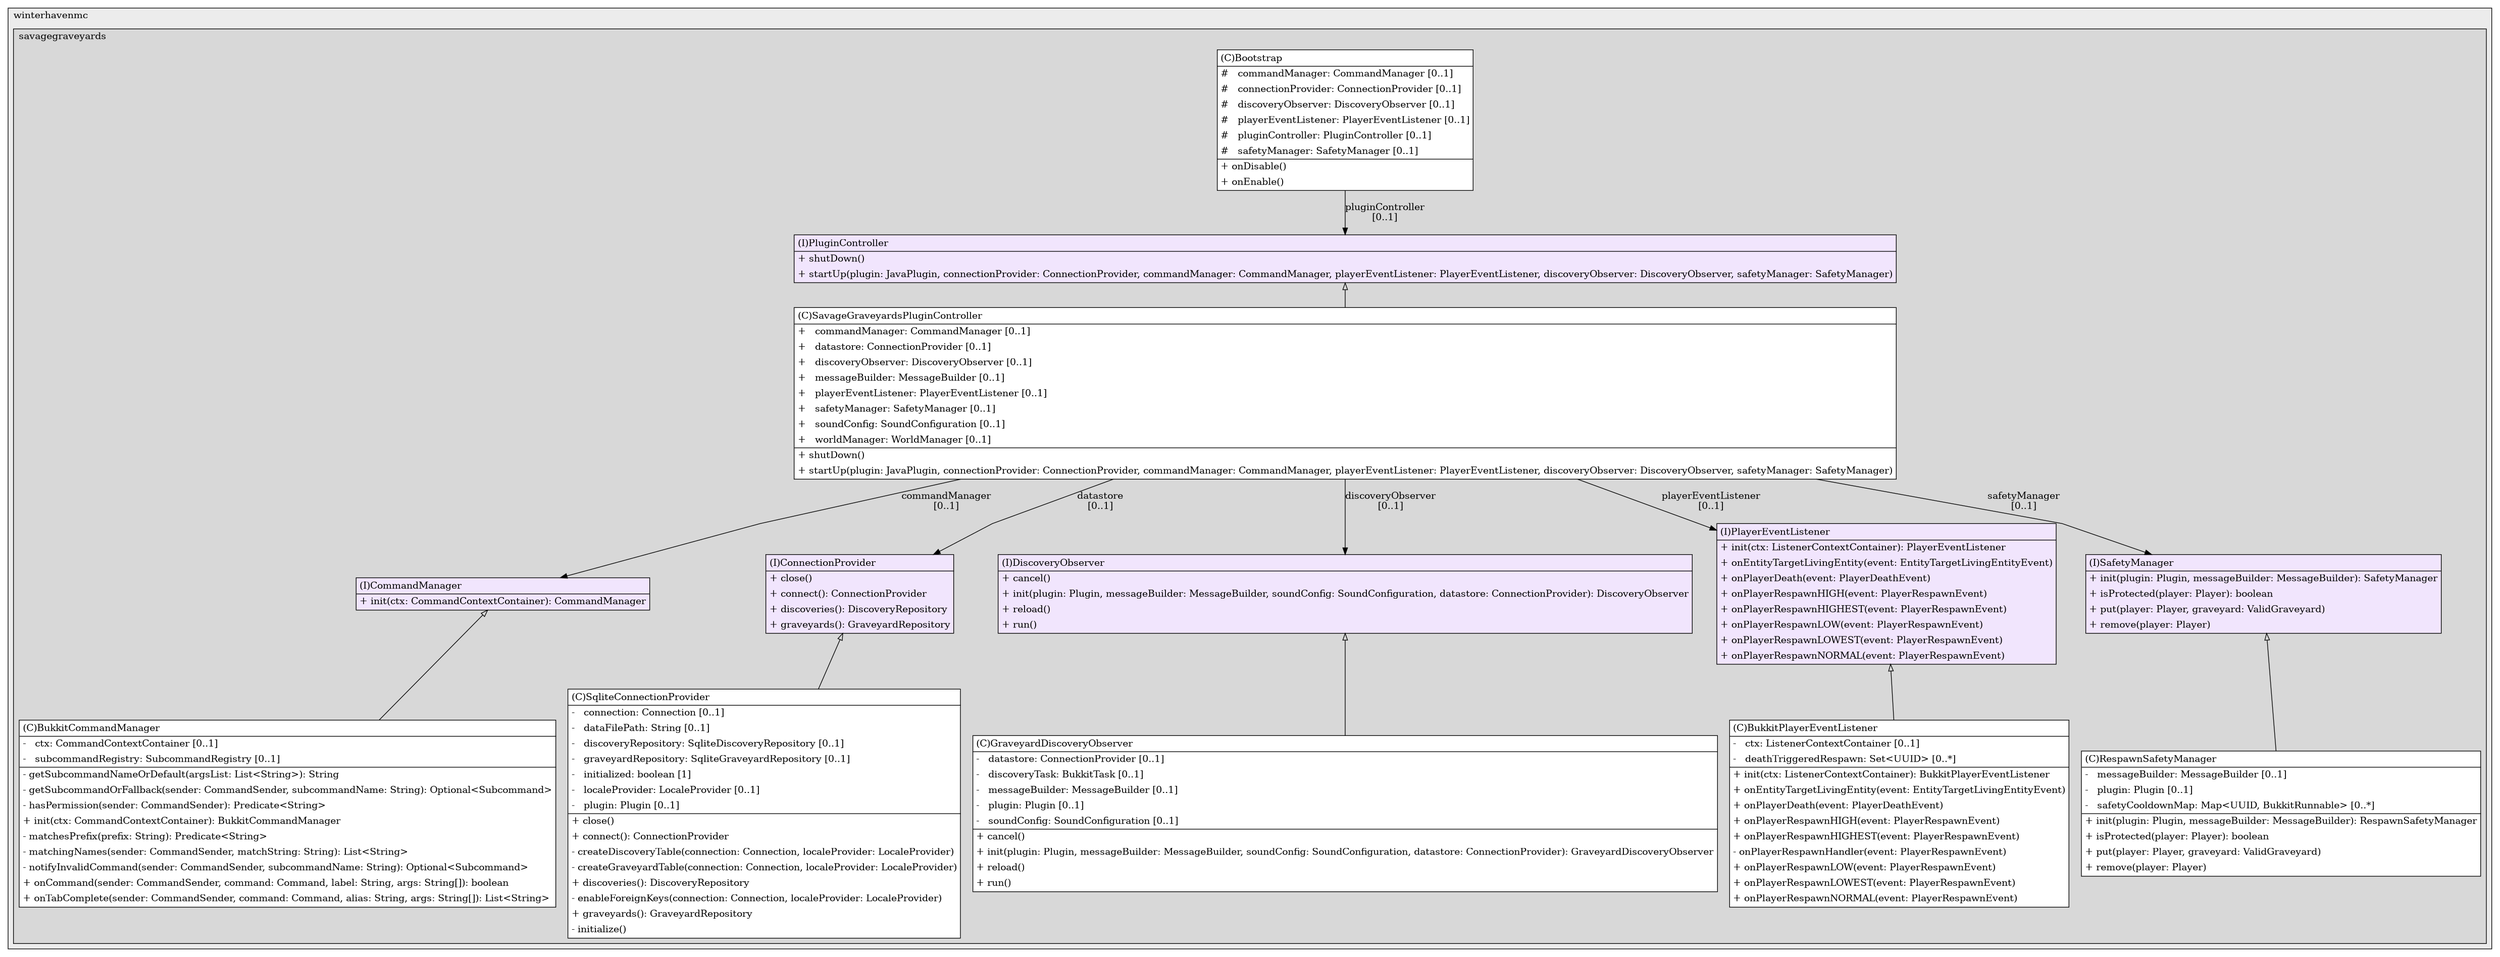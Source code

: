 @startuml

/' diagram meta data start
config=StructureConfiguration;
{
  "projectClassification": {
    "searchMode": "OpenProject", // OpenProject, AllProjects
    "includedProjects": "",
    "pathEndKeywords": "*.impl",
    "isClientPath": "",
    "isClientName": "",
    "isTestPath": "",
    "isTestName": "",
    "isMappingPath": "",
    "isMappingName": "",
    "isDataAccessPath": "",
    "isDataAccessName": "",
    "isDataStructurePath": "",
    "isDataStructureName": "",
    "isInterfaceStructuresPath": "",
    "isInterfaceStructuresName": "",
    "isEntryPointPath": "",
    "isEntryPointName": "",
    "treatFinalFieldsAsMandatory": false
  },
  "graphRestriction": {
    "classPackageExcludeFilter": "",
    "classPackageIncludeFilter": "",
    "classNameExcludeFilter": "",
    "classNameIncludeFilter": "",
    "methodNameExcludeFilter": "",
    "methodNameIncludeFilter": "",
    "removeByInheritance": "", // inheritance/annotation based filtering is done in a second step
    "removeByAnnotation": "",
    "removeByClassPackage": "", // cleanup the graph after inheritance/annotation based filtering is done
    "removeByClassName": "",
    "cutMappings": false,
    "cutEnum": true,
    "cutTests": true,
    "cutClient": true,
    "cutDataAccess": true,
    "cutInterfaceStructures": true,
    "cutDataStructures": true,
    "cutGetterAndSetter": true,
    "cutConstructors": true
  },
  "graphTraversal": {
    "forwardDepth": 4,
    "backwardDepth": 3,
    "classPackageExcludeFilter": "",
    "classPackageIncludeFilter": "",
    "classNameExcludeFilter": "",
    "classNameIncludeFilter": "",
    "methodNameExcludeFilter": "",
    "methodNameIncludeFilter": "",
    "hideMappings": false,
    "hideDataStructures": false,
    "hidePrivateMethods": true,
    "hideInterfaceCalls": false, // indirection: implementation -> interface (is hidden) -> implementation
    "onlyShowApplicationEntryPoints": false, // root node is included
    "useMethodCallsForStructureDiagram": "ForwardOnly" // ForwardOnly, BothDirections, No
  },
  "details": {
    "aggregation": "GroupByClass", // ByClass, GroupByClass, None
    "showClassGenericTypes": true,
    "showMethods": true,
    "showMethodParameterNames": true,
    "showMethodParameterTypes": true,
    "showMethodReturnType": true,
    "showPackageLevels": 2,
    "showDetailedClassStructure": true
  },
  "rootClass": "com.winterhavenmc.savagegraveyards.core.SavageGraveyardsPluginController",
  "extensionCallbackMethod": "" // qualified.class.name#methodName - signature: public static String method(String)
}
diagram meta data end '/



digraph g {
    rankdir="TB"
    splines=polyline
    

'nodes 
subgraph cluster_1655488073 { 
   	label=winterhavenmc
	labeljust=l
	fillcolor="#ececec"
	style=filled
   
   subgraph cluster_718573502 { 
   	label=savagegraveyards
	labeljust=l
	fillcolor="#d8d8d8"
	style=filled
   
   Bootstrap520637518[
	label=<<TABLE BORDER="1" CELLBORDER="0" CELLPADDING="4" CELLSPACING="0">
<TR><TD ALIGN="LEFT" >(C)Bootstrap</TD></TR>
<HR/>
<TR><TD ALIGN="LEFT" >#   commandManager: CommandManager [0..1]</TD></TR>
<TR><TD ALIGN="LEFT" >#   connectionProvider: ConnectionProvider [0..1]</TD></TR>
<TR><TD ALIGN="LEFT" >#   discoveryObserver: DiscoveryObserver [0..1]</TD></TR>
<TR><TD ALIGN="LEFT" >#   playerEventListener: PlayerEventListener [0..1]</TD></TR>
<TR><TD ALIGN="LEFT" >#   pluginController: PluginController [0..1]</TD></TR>
<TR><TD ALIGN="LEFT" >#   safetyManager: SafetyManager [0..1]</TD></TR>
<HR/>
<TR><TD ALIGN="LEFT" >+ onDisable()</TD></TR>
<TR><TD ALIGN="LEFT" >+ onEnable()</TD></TR>
</TABLE>>
	style=filled
	margin=0
	shape=plaintext
	fillcolor="#FFFFFF"
];

BukkitCommandManager578027687[
	label=<<TABLE BORDER="1" CELLBORDER="0" CELLPADDING="4" CELLSPACING="0">
<TR><TD ALIGN="LEFT" >(C)BukkitCommandManager</TD></TR>
<HR/>
<TR><TD ALIGN="LEFT" >-   ctx: CommandContextContainer [0..1]</TD></TR>
<TR><TD ALIGN="LEFT" >-   subcommandRegistry: SubcommandRegistry [0..1]</TD></TR>
<HR/>
<TR><TD ALIGN="LEFT" >- getSubcommandNameOrDefault(argsList: List&lt;String&gt;): String</TD></TR>
<TR><TD ALIGN="LEFT" >- getSubcommandOrFallback(sender: CommandSender, subcommandName: String): Optional&lt;Subcommand&gt;</TD></TR>
<TR><TD ALIGN="LEFT" >- hasPermission(sender: CommandSender): Predicate&lt;String&gt;</TD></TR>
<TR><TD ALIGN="LEFT" >+ init(ctx: CommandContextContainer): BukkitCommandManager</TD></TR>
<TR><TD ALIGN="LEFT" >- matchesPrefix(prefix: String): Predicate&lt;String&gt;</TD></TR>
<TR><TD ALIGN="LEFT" >- matchingNames(sender: CommandSender, matchString: String): List&lt;String&gt;</TD></TR>
<TR><TD ALIGN="LEFT" >- notifyInvalidCommand(sender: CommandSender, subcommandName: String): Optional&lt;Subcommand&gt;</TD></TR>
<TR><TD ALIGN="LEFT" >+ onCommand(sender: CommandSender, command: Command, label: String, args: String[]): boolean</TD></TR>
<TR><TD ALIGN="LEFT" >+ onTabComplete(sender: CommandSender, command: Command, alias: String, args: String[]): List&lt;String&gt;</TD></TR>
</TABLE>>
	style=filled
	margin=0
	shape=plaintext
	fillcolor="#FFFFFF"
];

BukkitPlayerEventListener395421368[
	label=<<TABLE BORDER="1" CELLBORDER="0" CELLPADDING="4" CELLSPACING="0">
<TR><TD ALIGN="LEFT" >(C)BukkitPlayerEventListener</TD></TR>
<HR/>
<TR><TD ALIGN="LEFT" >-   ctx: ListenerContextContainer [0..1]</TD></TR>
<TR><TD ALIGN="LEFT" >-   deathTriggeredRespawn: Set&lt;UUID&gt; [0..*]</TD></TR>
<HR/>
<TR><TD ALIGN="LEFT" >+ init(ctx: ListenerContextContainer): BukkitPlayerEventListener</TD></TR>
<TR><TD ALIGN="LEFT" >+ onEntityTargetLivingEntity(event: EntityTargetLivingEntityEvent)</TD></TR>
<TR><TD ALIGN="LEFT" >+ onPlayerDeath(event: PlayerDeathEvent)</TD></TR>
<TR><TD ALIGN="LEFT" >+ onPlayerRespawnHIGH(event: PlayerRespawnEvent)</TD></TR>
<TR><TD ALIGN="LEFT" >+ onPlayerRespawnHIGHEST(event: PlayerRespawnEvent)</TD></TR>
<TR><TD ALIGN="LEFT" >- onPlayerRespawnHandler(event: PlayerRespawnEvent)</TD></TR>
<TR><TD ALIGN="LEFT" >+ onPlayerRespawnLOW(event: PlayerRespawnEvent)</TD></TR>
<TR><TD ALIGN="LEFT" >+ onPlayerRespawnLOWEST(event: PlayerRespawnEvent)</TD></TR>
<TR><TD ALIGN="LEFT" >+ onPlayerRespawnNORMAL(event: PlayerRespawnEvent)</TD></TR>
</TABLE>>
	style=filled
	margin=0
	shape=plaintext
	fillcolor="#FFFFFF"
];

CommandManager1969417996[
	label=<<TABLE BORDER="1" CELLBORDER="0" CELLPADDING="4" CELLSPACING="0">
<TR><TD ALIGN="LEFT" >(I)CommandManager</TD></TR>
<HR/>
<TR><TD ALIGN="LEFT" >+ init(ctx: CommandContextContainer): CommandManager</TD></TR>
</TABLE>>
	style=filled
	margin=0
	shape=plaintext
	fillcolor="#F1E5FD"
];

ConnectionProvider231410315[
	label=<<TABLE BORDER="1" CELLBORDER="0" CELLPADDING="4" CELLSPACING="0">
<TR><TD ALIGN="LEFT" >(I)ConnectionProvider</TD></TR>
<HR/>
<TR><TD ALIGN="LEFT" >+ close()</TD></TR>
<TR><TD ALIGN="LEFT" >+ connect(): ConnectionProvider</TD></TR>
<TR><TD ALIGN="LEFT" >+ discoveries(): DiscoveryRepository</TD></TR>
<TR><TD ALIGN="LEFT" >+ graveyards(): GraveyardRepository</TD></TR>
</TABLE>>
	style=filled
	margin=0
	shape=plaintext
	fillcolor="#F1E5FD"
];

DiscoveryObserver776919744[
	label=<<TABLE BORDER="1" CELLBORDER="0" CELLPADDING="4" CELLSPACING="0">
<TR><TD ALIGN="LEFT" >(I)DiscoveryObserver</TD></TR>
<HR/>
<TR><TD ALIGN="LEFT" >+ cancel()</TD></TR>
<TR><TD ALIGN="LEFT" >+ init(plugin: Plugin, messageBuilder: MessageBuilder, soundConfig: SoundConfiguration, datastore: ConnectionProvider): DiscoveryObserver</TD></TR>
<TR><TD ALIGN="LEFT" >+ reload()</TD></TR>
<TR><TD ALIGN="LEFT" >+ run()</TD></TR>
</TABLE>>
	style=filled
	margin=0
	shape=plaintext
	fillcolor="#F1E5FD"
];

GraveyardDiscoveryObserver776919744[
	label=<<TABLE BORDER="1" CELLBORDER="0" CELLPADDING="4" CELLSPACING="0">
<TR><TD ALIGN="LEFT" >(C)GraveyardDiscoveryObserver</TD></TR>
<HR/>
<TR><TD ALIGN="LEFT" >-   datastore: ConnectionProvider [0..1]</TD></TR>
<TR><TD ALIGN="LEFT" >-   discoveryTask: BukkitTask [0..1]</TD></TR>
<TR><TD ALIGN="LEFT" >-   messageBuilder: MessageBuilder [0..1]</TD></TR>
<TR><TD ALIGN="LEFT" >-   plugin: Plugin [0..1]</TD></TR>
<TR><TD ALIGN="LEFT" >-   soundConfig: SoundConfiguration [0..1]</TD></TR>
<HR/>
<TR><TD ALIGN="LEFT" >+ cancel()</TD></TR>
<TR><TD ALIGN="LEFT" >+ init(plugin: Plugin, messageBuilder: MessageBuilder, soundConfig: SoundConfiguration, datastore: ConnectionProvider): GraveyardDiscoveryObserver</TD></TR>
<TR><TD ALIGN="LEFT" >+ reload()</TD></TR>
<TR><TD ALIGN="LEFT" >+ run()</TD></TR>
</TABLE>>
	style=filled
	margin=0
	shape=plaintext
	fillcolor="#FFFFFF"
];

PlayerEventListener642410157[
	label=<<TABLE BORDER="1" CELLBORDER="0" CELLPADDING="4" CELLSPACING="0">
<TR><TD ALIGN="LEFT" >(I)PlayerEventListener</TD></TR>
<HR/>
<TR><TD ALIGN="LEFT" >+ init(ctx: ListenerContextContainer): PlayerEventListener</TD></TR>
<TR><TD ALIGN="LEFT" >+ onEntityTargetLivingEntity(event: EntityTargetLivingEntityEvent)</TD></TR>
<TR><TD ALIGN="LEFT" >+ onPlayerDeath(event: PlayerDeathEvent)</TD></TR>
<TR><TD ALIGN="LEFT" >+ onPlayerRespawnHIGH(event: PlayerRespawnEvent)</TD></TR>
<TR><TD ALIGN="LEFT" >+ onPlayerRespawnHIGHEST(event: PlayerRespawnEvent)</TD></TR>
<TR><TD ALIGN="LEFT" >+ onPlayerRespawnLOW(event: PlayerRespawnEvent)</TD></TR>
<TR><TD ALIGN="LEFT" >+ onPlayerRespawnLOWEST(event: PlayerRespawnEvent)</TD></TR>
<TR><TD ALIGN="LEFT" >+ onPlayerRespawnNORMAL(event: PlayerRespawnEvent)</TD></TR>
</TABLE>>
	style=filled
	margin=0
	shape=plaintext
	fillcolor="#F1E5FD"
];

PluginController1876166622[
	label=<<TABLE BORDER="1" CELLBORDER="0" CELLPADDING="4" CELLSPACING="0">
<TR><TD ALIGN="LEFT" >(I)PluginController</TD></TR>
<HR/>
<TR><TD ALIGN="LEFT" >+ shutDown()</TD></TR>
<TR><TD ALIGN="LEFT" >+ startUp(plugin: JavaPlugin, connectionProvider: ConnectionProvider, commandManager: CommandManager, playerEventListener: PlayerEventListener, discoveryObserver: DiscoveryObserver, safetyManager: SafetyManager)</TD></TR>
</TABLE>>
	style=filled
	margin=0
	shape=plaintext
	fillcolor="#F1E5FD"
];

RespawnSafetyManager1159211330[
	label=<<TABLE BORDER="1" CELLBORDER="0" CELLPADDING="4" CELLSPACING="0">
<TR><TD ALIGN="LEFT" >(C)RespawnSafetyManager</TD></TR>
<HR/>
<TR><TD ALIGN="LEFT" >-   messageBuilder: MessageBuilder [0..1]</TD></TR>
<TR><TD ALIGN="LEFT" >-   plugin: Plugin [0..1]</TD></TR>
<TR><TD ALIGN="LEFT" >-   safetyCooldownMap: Map&lt;UUID, BukkitRunnable&gt; [0..*]</TD></TR>
<HR/>
<TR><TD ALIGN="LEFT" >+ init(plugin: Plugin, messageBuilder: MessageBuilder): RespawnSafetyManager</TD></TR>
<TR><TD ALIGN="LEFT" >+ isProtected(player: Player): boolean</TD></TR>
<TR><TD ALIGN="LEFT" >+ put(player: Player, graveyard: ValidGraveyard)</TD></TR>
<TR><TD ALIGN="LEFT" >+ remove(player: Player)</TD></TR>
</TABLE>>
	style=filled
	margin=0
	shape=plaintext
	fillcolor="#FFFFFF"
];

SafetyManager1159211330[
	label=<<TABLE BORDER="1" CELLBORDER="0" CELLPADDING="4" CELLSPACING="0">
<TR><TD ALIGN="LEFT" >(I)SafetyManager</TD></TR>
<HR/>
<TR><TD ALIGN="LEFT" >+ init(plugin: Plugin, messageBuilder: MessageBuilder): SafetyManager</TD></TR>
<TR><TD ALIGN="LEFT" >+ isProtected(player: Player): boolean</TD></TR>
<TR><TD ALIGN="LEFT" >+ put(player: Player, graveyard: ValidGraveyard)</TD></TR>
<TR><TD ALIGN="LEFT" >+ remove(player: Player)</TD></TR>
</TABLE>>
	style=filled
	margin=0
	shape=plaintext
	fillcolor="#F1E5FD"
];

SavageGraveyardsPluginController1876166622[
	label=<<TABLE BORDER="1" CELLBORDER="0" CELLPADDING="4" CELLSPACING="0">
<TR><TD ALIGN="LEFT" >(C)SavageGraveyardsPluginController</TD></TR>
<HR/>
<TR><TD ALIGN="LEFT" >+   commandManager: CommandManager [0..1]</TD></TR>
<TR><TD ALIGN="LEFT" >+   datastore: ConnectionProvider [0..1]</TD></TR>
<TR><TD ALIGN="LEFT" >+   discoveryObserver: DiscoveryObserver [0..1]</TD></TR>
<TR><TD ALIGN="LEFT" >+   messageBuilder: MessageBuilder [0..1]</TD></TR>
<TR><TD ALIGN="LEFT" >+   playerEventListener: PlayerEventListener [0..1]</TD></TR>
<TR><TD ALIGN="LEFT" >+   safetyManager: SafetyManager [0..1]</TD></TR>
<TR><TD ALIGN="LEFT" >+   soundConfig: SoundConfiguration [0..1]</TD></TR>
<TR><TD ALIGN="LEFT" >+   worldManager: WorldManager [0..1]</TD></TR>
<HR/>
<TR><TD ALIGN="LEFT" >+ shutDown()</TD></TR>
<TR><TD ALIGN="LEFT" >+ startUp(plugin: JavaPlugin, connectionProvider: ConnectionProvider, commandManager: CommandManager, playerEventListener: PlayerEventListener, discoveryObserver: DiscoveryObserver, safetyManager: SafetyManager)</TD></TR>
</TABLE>>
	style=filled
	margin=0
	shape=plaintext
	fillcolor="#FFFFFF"
];

SqliteConnectionProvider1287084334[
	label=<<TABLE BORDER="1" CELLBORDER="0" CELLPADDING="4" CELLSPACING="0">
<TR><TD ALIGN="LEFT" >(C)SqliteConnectionProvider</TD></TR>
<HR/>
<TR><TD ALIGN="LEFT" >-   connection: Connection [0..1]</TD></TR>
<TR><TD ALIGN="LEFT" >-   dataFilePath: String [0..1]</TD></TR>
<TR><TD ALIGN="LEFT" >-   discoveryRepository: SqliteDiscoveryRepository [0..1]</TD></TR>
<TR><TD ALIGN="LEFT" >-   graveyardRepository: SqliteGraveyardRepository [0..1]</TD></TR>
<TR><TD ALIGN="LEFT" >-   initialized: boolean [1]</TD></TR>
<TR><TD ALIGN="LEFT" >-   localeProvider: LocaleProvider [0..1]</TD></TR>
<TR><TD ALIGN="LEFT" >-   plugin: Plugin [0..1]</TD></TR>
<HR/>
<TR><TD ALIGN="LEFT" >+ close()</TD></TR>
<TR><TD ALIGN="LEFT" >+ connect(): ConnectionProvider</TD></TR>
<TR><TD ALIGN="LEFT" >- createDiscoveryTable(connection: Connection, localeProvider: LocaleProvider)</TD></TR>
<TR><TD ALIGN="LEFT" >- createGraveyardTable(connection: Connection, localeProvider: LocaleProvider)</TD></TR>
<TR><TD ALIGN="LEFT" >+ discoveries(): DiscoveryRepository</TD></TR>
<TR><TD ALIGN="LEFT" >- enableForeignKeys(connection: Connection, localeProvider: LocaleProvider)</TD></TR>
<TR><TD ALIGN="LEFT" >+ graveyards(): GraveyardRepository</TD></TR>
<TR><TD ALIGN="LEFT" >- initialize()</TD></TR>
</TABLE>>
	style=filled
	margin=0
	shape=plaintext
	fillcolor="#FFFFFF"
];
} 
} 

'edges    
Bootstrap520637518 -> PluginController1876166622[label="pluginController
[0..1]"];
CommandManager1969417996 -> BukkitCommandManager578027687[arrowhead=none, arrowtail=empty, dir=both];
ConnectionProvider231410315 -> SqliteConnectionProvider1287084334[arrowhead=none, arrowtail=empty, dir=both];
DiscoveryObserver776919744 -> GraveyardDiscoveryObserver776919744[arrowhead=none, arrowtail=empty, dir=both];
PlayerEventListener642410157 -> BukkitPlayerEventListener395421368[arrowhead=none, arrowtail=empty, dir=both];
PluginController1876166622 -> SavageGraveyardsPluginController1876166622[arrowhead=none, arrowtail=empty, dir=both];
SafetyManager1159211330 -> RespawnSafetyManager1159211330[arrowhead=none, arrowtail=empty, dir=both];
SavageGraveyardsPluginController1876166622 -> CommandManager1969417996[label="commandManager
[0..1]"];
SavageGraveyardsPluginController1876166622 -> ConnectionProvider231410315[label="datastore
[0..1]"];
SavageGraveyardsPluginController1876166622 -> DiscoveryObserver776919744[label="discoveryObserver
[0..1]"];
SavageGraveyardsPluginController1876166622 -> PlayerEventListener642410157[label="playerEventListener
[0..1]"];
SavageGraveyardsPluginController1876166622 -> SafetyManager1159211330[label="safetyManager
[0..1]"];
    
}
@enduml